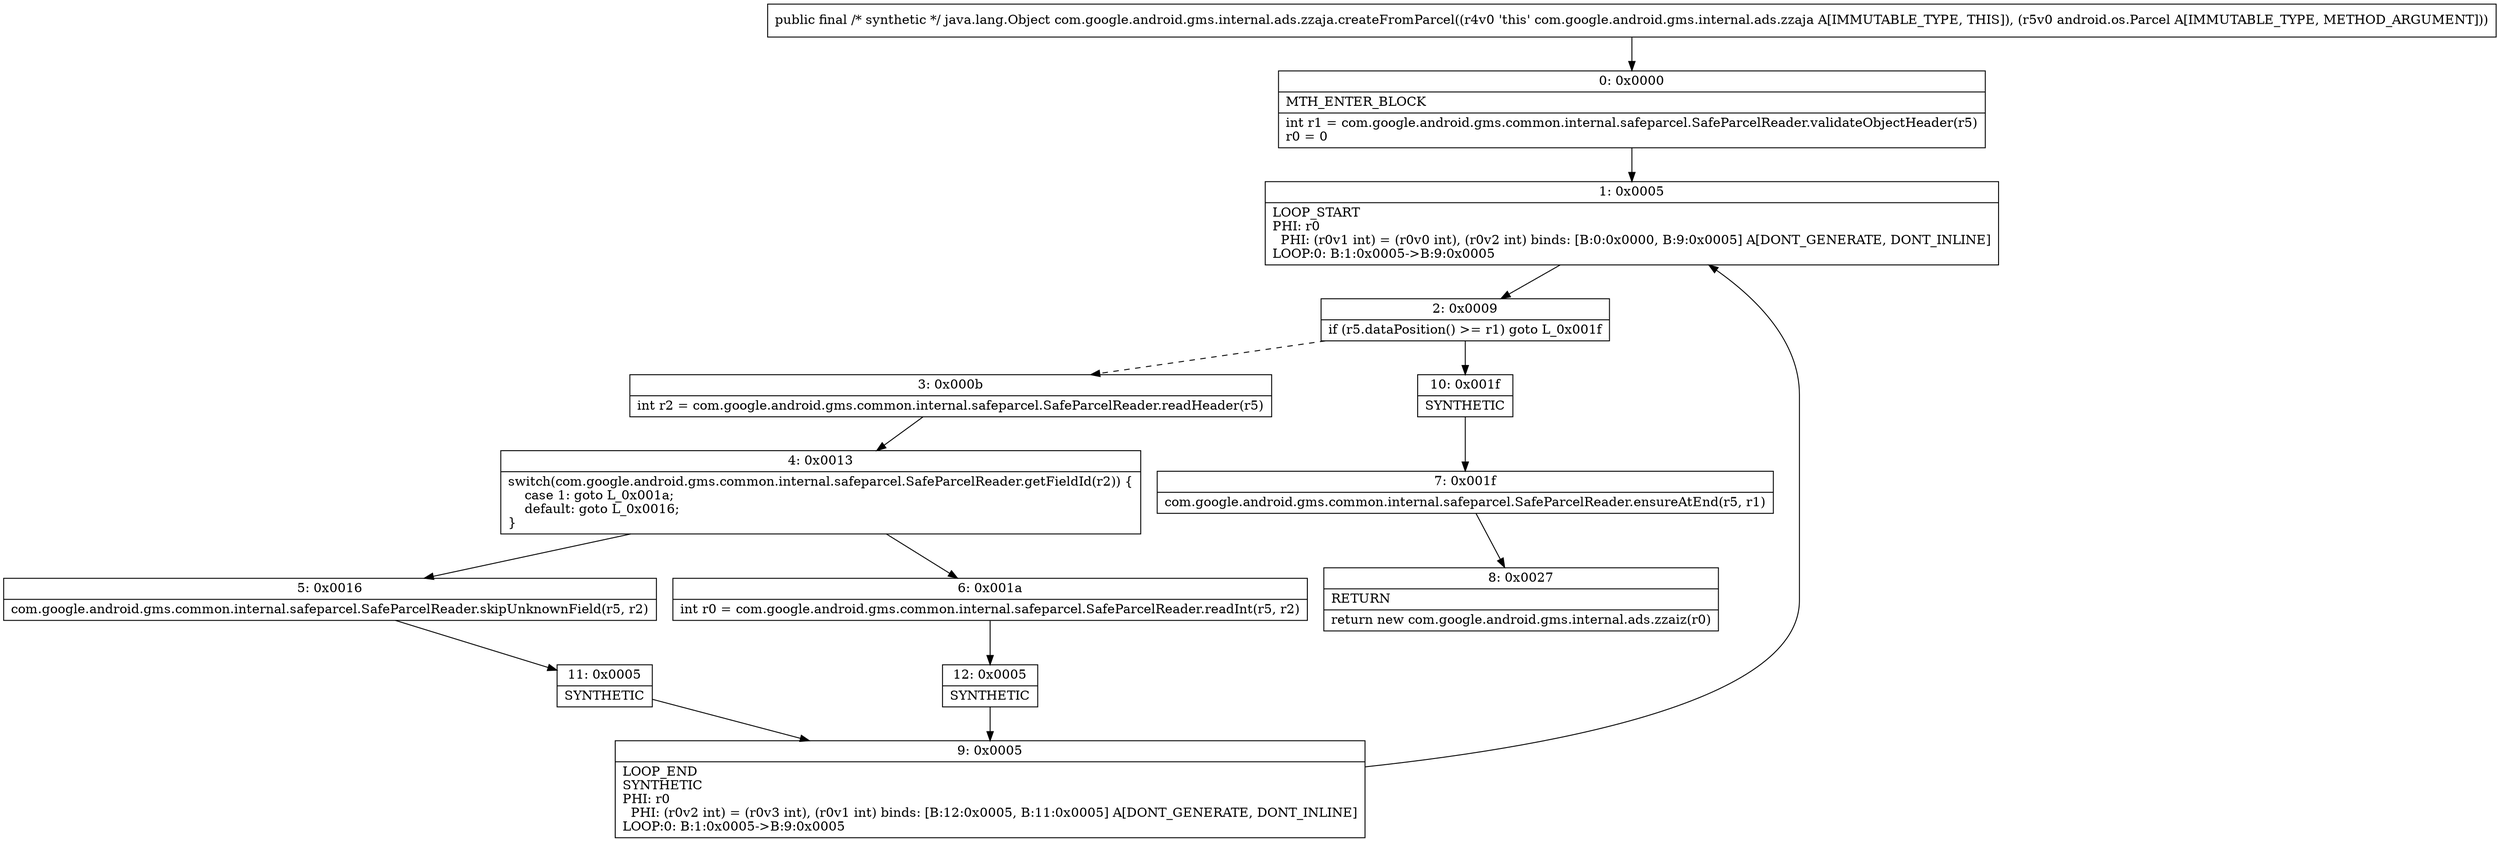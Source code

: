 digraph "CFG forcom.google.android.gms.internal.ads.zzaja.createFromParcel(Landroid\/os\/Parcel;)Ljava\/lang\/Object;" {
Node_0 [shape=record,label="{0\:\ 0x0000|MTH_ENTER_BLOCK\l|int r1 = com.google.android.gms.common.internal.safeparcel.SafeParcelReader.validateObjectHeader(r5)\lr0 = 0\l}"];
Node_1 [shape=record,label="{1\:\ 0x0005|LOOP_START\lPHI: r0 \l  PHI: (r0v1 int) = (r0v0 int), (r0v2 int) binds: [B:0:0x0000, B:9:0x0005] A[DONT_GENERATE, DONT_INLINE]\lLOOP:0: B:1:0x0005\-\>B:9:0x0005\l}"];
Node_2 [shape=record,label="{2\:\ 0x0009|if (r5.dataPosition() \>= r1) goto L_0x001f\l}"];
Node_3 [shape=record,label="{3\:\ 0x000b|int r2 = com.google.android.gms.common.internal.safeparcel.SafeParcelReader.readHeader(r5)\l}"];
Node_4 [shape=record,label="{4\:\ 0x0013|switch(com.google.android.gms.common.internal.safeparcel.SafeParcelReader.getFieldId(r2)) \{\l    case 1: goto L_0x001a;\l    default: goto L_0x0016;\l\}\l}"];
Node_5 [shape=record,label="{5\:\ 0x0016|com.google.android.gms.common.internal.safeparcel.SafeParcelReader.skipUnknownField(r5, r2)\l}"];
Node_6 [shape=record,label="{6\:\ 0x001a|int r0 = com.google.android.gms.common.internal.safeparcel.SafeParcelReader.readInt(r5, r2)\l}"];
Node_7 [shape=record,label="{7\:\ 0x001f|com.google.android.gms.common.internal.safeparcel.SafeParcelReader.ensureAtEnd(r5, r1)\l}"];
Node_8 [shape=record,label="{8\:\ 0x0027|RETURN\l|return new com.google.android.gms.internal.ads.zzaiz(r0)\l}"];
Node_9 [shape=record,label="{9\:\ 0x0005|LOOP_END\lSYNTHETIC\lPHI: r0 \l  PHI: (r0v2 int) = (r0v3 int), (r0v1 int) binds: [B:12:0x0005, B:11:0x0005] A[DONT_GENERATE, DONT_INLINE]\lLOOP:0: B:1:0x0005\-\>B:9:0x0005\l}"];
Node_10 [shape=record,label="{10\:\ 0x001f|SYNTHETIC\l}"];
Node_11 [shape=record,label="{11\:\ 0x0005|SYNTHETIC\l}"];
Node_12 [shape=record,label="{12\:\ 0x0005|SYNTHETIC\l}"];
MethodNode[shape=record,label="{public final \/* synthetic *\/ java.lang.Object com.google.android.gms.internal.ads.zzaja.createFromParcel((r4v0 'this' com.google.android.gms.internal.ads.zzaja A[IMMUTABLE_TYPE, THIS]), (r5v0 android.os.Parcel A[IMMUTABLE_TYPE, METHOD_ARGUMENT])) }"];
MethodNode -> Node_0;
Node_0 -> Node_1;
Node_1 -> Node_2;
Node_2 -> Node_3[style=dashed];
Node_2 -> Node_10;
Node_3 -> Node_4;
Node_4 -> Node_5;
Node_4 -> Node_6;
Node_5 -> Node_11;
Node_6 -> Node_12;
Node_7 -> Node_8;
Node_9 -> Node_1;
Node_10 -> Node_7;
Node_11 -> Node_9;
Node_12 -> Node_9;
}

